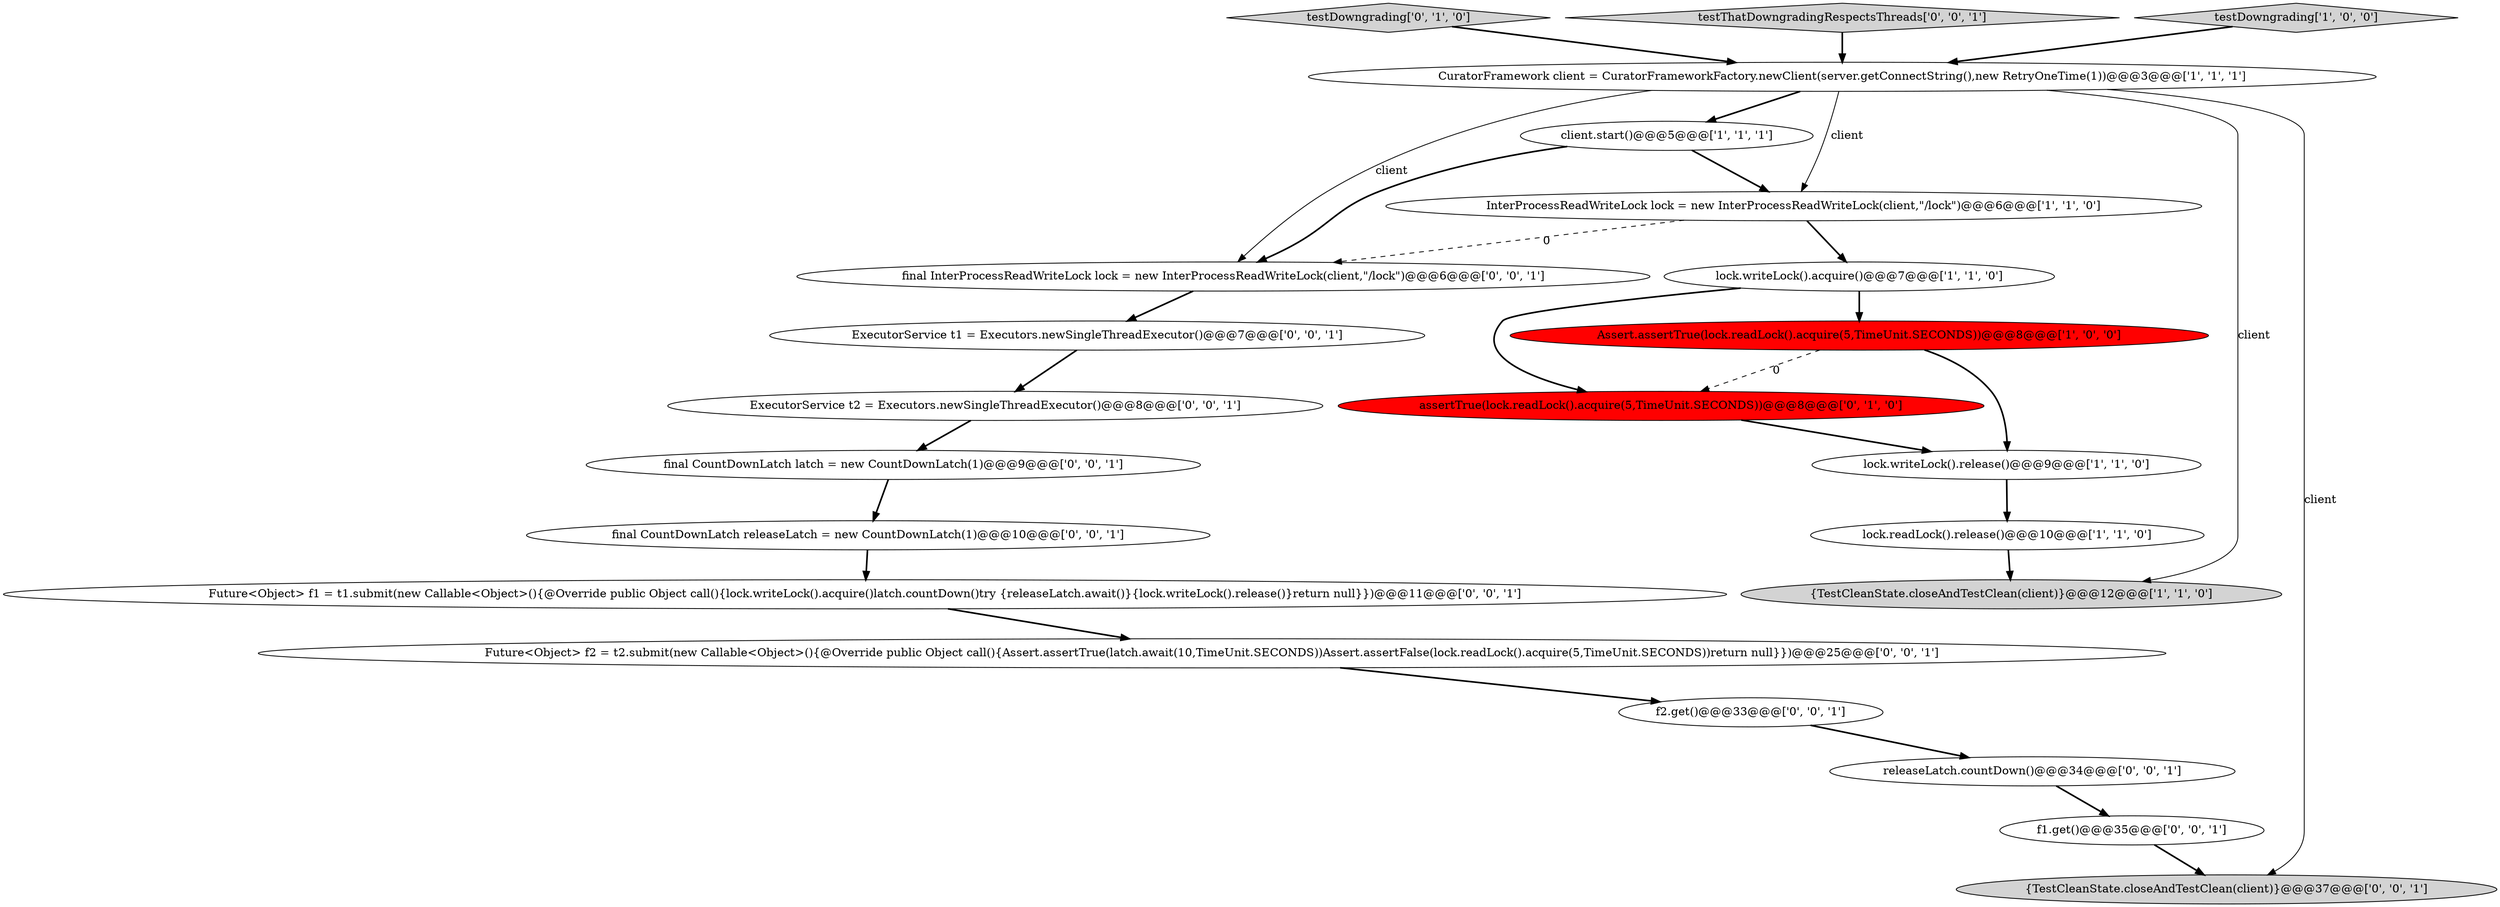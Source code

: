 digraph {
15 [style = filled, label = "final CountDownLatch releaseLatch = new CountDownLatch(1)@@@10@@@['0', '0', '1']", fillcolor = white, shape = ellipse image = "AAA0AAABBB3BBB"];
20 [style = filled, label = "ExecutorService t2 = Executors.newSingleThreadExecutor()@@@8@@@['0', '0', '1']", fillcolor = white, shape = ellipse image = "AAA0AAABBB3BBB"];
9 [style = filled, label = "testDowngrading['0', '1', '0']", fillcolor = lightgray, shape = diamond image = "AAA0AAABBB2BBB"];
22 [style = filled, label = "testThatDowngradingRespectsThreads['0', '0', '1']", fillcolor = lightgray, shape = diamond image = "AAA0AAABBB3BBB"];
16 [style = filled, label = "f1.get()@@@35@@@['0', '0', '1']", fillcolor = white, shape = ellipse image = "AAA0AAABBB3BBB"];
18 [style = filled, label = "final InterProcessReadWriteLock lock = new InterProcessReadWriteLock(client,\"/lock\")@@@6@@@['0', '0', '1']", fillcolor = white, shape = ellipse image = "AAA0AAABBB3BBB"];
5 [style = filled, label = "client.start()@@@5@@@['1', '1', '1']", fillcolor = white, shape = ellipse image = "AAA0AAABBB1BBB"];
7 [style = filled, label = "{TestCleanState.closeAndTestClean(client)}@@@12@@@['1', '1', '0']", fillcolor = lightgray, shape = ellipse image = "AAA0AAABBB1BBB"];
0 [style = filled, label = "lock.writeLock().release()@@@9@@@['1', '1', '0']", fillcolor = white, shape = ellipse image = "AAA0AAABBB1BBB"];
11 [style = filled, label = "Future<Object> f2 = t2.submit(new Callable<Object>(){@Override public Object call(){Assert.assertTrue(latch.await(10,TimeUnit.SECONDS))Assert.assertFalse(lock.readLock().acquire(5,TimeUnit.SECONDS))return null}})@@@25@@@['0', '0', '1']", fillcolor = white, shape = ellipse image = "AAA0AAABBB3BBB"];
4 [style = filled, label = "testDowngrading['1', '0', '0']", fillcolor = lightgray, shape = diamond image = "AAA0AAABBB1BBB"];
10 [style = filled, label = "assertTrue(lock.readLock().acquire(5,TimeUnit.SECONDS))@@@8@@@['0', '1', '0']", fillcolor = red, shape = ellipse image = "AAA1AAABBB2BBB"];
1 [style = filled, label = "InterProcessReadWriteLock lock = new InterProcessReadWriteLock(client,\"/lock\")@@@6@@@['1', '1', '0']", fillcolor = white, shape = ellipse image = "AAA0AAABBB1BBB"];
8 [style = filled, label = "CuratorFramework client = CuratorFrameworkFactory.newClient(server.getConnectString(),new RetryOneTime(1))@@@3@@@['1', '1', '1']", fillcolor = white, shape = ellipse image = "AAA0AAABBB1BBB"];
17 [style = filled, label = "releaseLatch.countDown()@@@34@@@['0', '0', '1']", fillcolor = white, shape = ellipse image = "AAA0AAABBB3BBB"];
14 [style = filled, label = "final CountDownLatch latch = new CountDownLatch(1)@@@9@@@['0', '0', '1']", fillcolor = white, shape = ellipse image = "AAA0AAABBB3BBB"];
12 [style = filled, label = "{TestCleanState.closeAndTestClean(client)}@@@37@@@['0', '0', '1']", fillcolor = lightgray, shape = ellipse image = "AAA0AAABBB3BBB"];
13 [style = filled, label = "ExecutorService t1 = Executors.newSingleThreadExecutor()@@@7@@@['0', '0', '1']", fillcolor = white, shape = ellipse image = "AAA0AAABBB3BBB"];
3 [style = filled, label = "Assert.assertTrue(lock.readLock().acquire(5,TimeUnit.SECONDS))@@@8@@@['1', '0', '0']", fillcolor = red, shape = ellipse image = "AAA1AAABBB1BBB"];
2 [style = filled, label = "lock.readLock().release()@@@10@@@['1', '1', '0']", fillcolor = white, shape = ellipse image = "AAA0AAABBB1BBB"];
21 [style = filled, label = "f2.get()@@@33@@@['0', '0', '1']", fillcolor = white, shape = ellipse image = "AAA0AAABBB3BBB"];
19 [style = filled, label = "Future<Object> f1 = t1.submit(new Callable<Object>(){@Override public Object call(){lock.writeLock().acquire()latch.countDown()try {releaseLatch.await()}{lock.writeLock().release()}return null}})@@@11@@@['0', '0', '1']", fillcolor = white, shape = ellipse image = "AAA0AAABBB3BBB"];
6 [style = filled, label = "lock.writeLock().acquire()@@@7@@@['1', '1', '0']", fillcolor = white, shape = ellipse image = "AAA0AAABBB1BBB"];
6->3 [style = bold, label=""];
11->21 [style = bold, label=""];
0->2 [style = bold, label=""];
19->11 [style = bold, label=""];
20->14 [style = bold, label=""];
8->12 [style = solid, label="client"];
5->18 [style = bold, label=""];
1->18 [style = dashed, label="0"];
15->19 [style = bold, label=""];
9->8 [style = bold, label=""];
3->0 [style = bold, label=""];
22->8 [style = bold, label=""];
5->1 [style = bold, label=""];
1->6 [style = bold, label=""];
8->5 [style = bold, label=""];
8->1 [style = solid, label="client"];
8->18 [style = solid, label="client"];
6->10 [style = bold, label=""];
10->0 [style = bold, label=""];
18->13 [style = bold, label=""];
4->8 [style = bold, label=""];
14->15 [style = bold, label=""];
3->10 [style = dashed, label="0"];
2->7 [style = bold, label=""];
21->17 [style = bold, label=""];
16->12 [style = bold, label=""];
17->16 [style = bold, label=""];
8->7 [style = solid, label="client"];
13->20 [style = bold, label=""];
}
